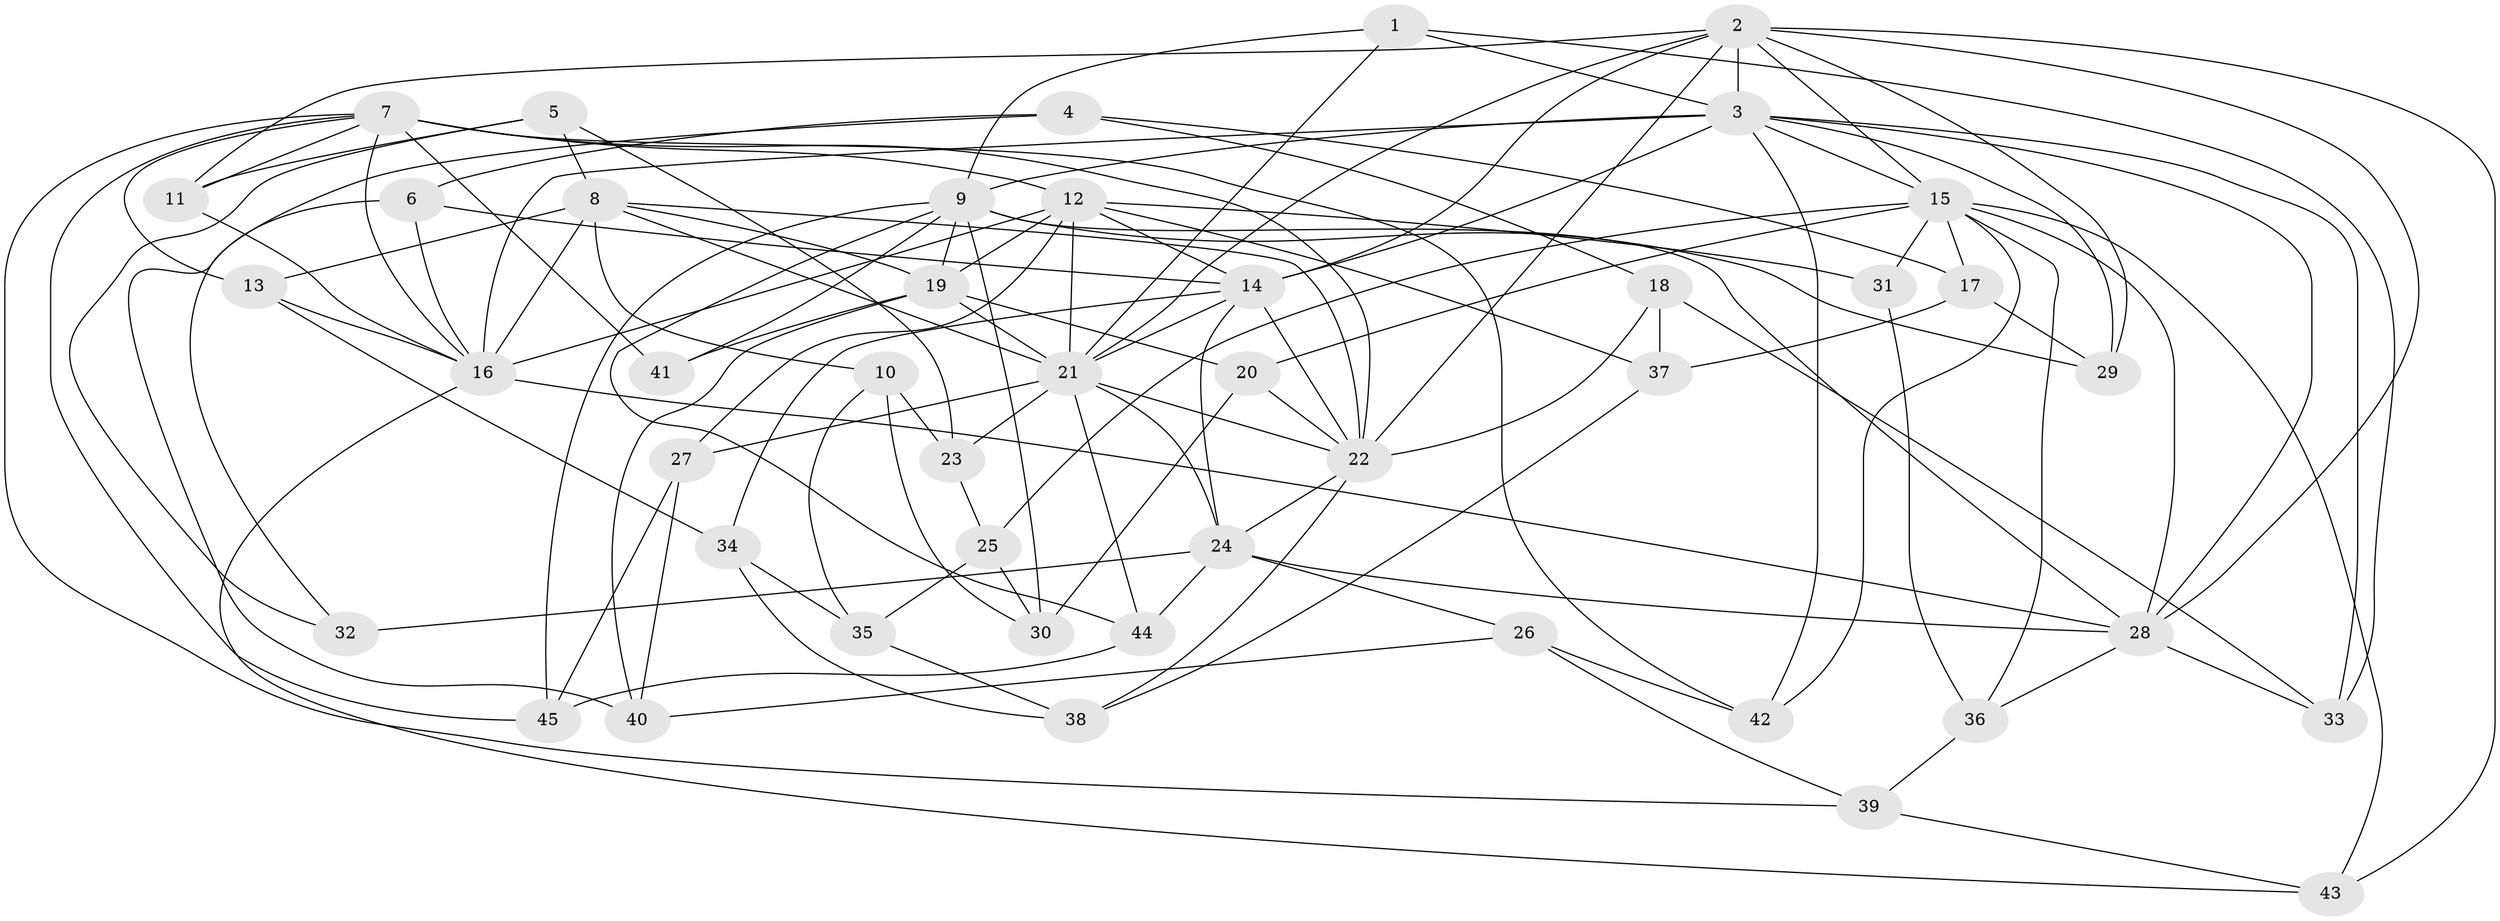 // original degree distribution, {4: 1.0}
// Generated by graph-tools (version 1.1) at 2025/38/03/09/25 02:38:01]
// undirected, 45 vertices, 121 edges
graph export_dot {
graph [start="1"]
  node [color=gray90,style=filled];
  1;
  2;
  3;
  4;
  5;
  6;
  7;
  8;
  9;
  10;
  11;
  12;
  13;
  14;
  15;
  16;
  17;
  18;
  19;
  20;
  21;
  22;
  23;
  24;
  25;
  26;
  27;
  28;
  29;
  30;
  31;
  32;
  33;
  34;
  35;
  36;
  37;
  38;
  39;
  40;
  41;
  42;
  43;
  44;
  45;
  1 -- 3 [weight=1.0];
  1 -- 9 [weight=1.0];
  1 -- 21 [weight=1.0];
  1 -- 33 [weight=1.0];
  2 -- 3 [weight=2.0];
  2 -- 11 [weight=1.0];
  2 -- 14 [weight=1.0];
  2 -- 15 [weight=1.0];
  2 -- 21 [weight=1.0];
  2 -- 22 [weight=1.0];
  2 -- 28 [weight=1.0];
  2 -- 29 [weight=1.0];
  2 -- 43 [weight=1.0];
  3 -- 9 [weight=1.0];
  3 -- 14 [weight=1.0];
  3 -- 15 [weight=1.0];
  3 -- 16 [weight=2.0];
  3 -- 28 [weight=1.0];
  3 -- 29 [weight=1.0];
  3 -- 33 [weight=1.0];
  3 -- 42 [weight=1.0];
  4 -- 6 [weight=1.0];
  4 -- 17 [weight=1.0];
  4 -- 18 [weight=1.0];
  4 -- 32 [weight=1.0];
  5 -- 8 [weight=1.0];
  5 -- 11 [weight=1.0];
  5 -- 23 [weight=1.0];
  5 -- 32 [weight=1.0];
  6 -- 14 [weight=1.0];
  6 -- 16 [weight=1.0];
  6 -- 40 [weight=1.0];
  7 -- 11 [weight=1.0];
  7 -- 12 [weight=1.0];
  7 -- 13 [weight=1.0];
  7 -- 16 [weight=1.0];
  7 -- 22 [weight=1.0];
  7 -- 39 [weight=1.0];
  7 -- 41 [weight=2.0];
  7 -- 42 [weight=1.0];
  7 -- 45 [weight=1.0];
  8 -- 10 [weight=1.0];
  8 -- 13 [weight=1.0];
  8 -- 16 [weight=3.0];
  8 -- 19 [weight=1.0];
  8 -- 21 [weight=1.0];
  8 -- 22 [weight=2.0];
  9 -- 19 [weight=2.0];
  9 -- 28 [weight=1.0];
  9 -- 29 [weight=1.0];
  9 -- 30 [weight=1.0];
  9 -- 41 [weight=1.0];
  9 -- 44 [weight=1.0];
  9 -- 45 [weight=1.0];
  10 -- 23 [weight=1.0];
  10 -- 30 [weight=1.0];
  10 -- 35 [weight=1.0];
  11 -- 16 [weight=1.0];
  12 -- 14 [weight=1.0];
  12 -- 16 [weight=1.0];
  12 -- 19 [weight=1.0];
  12 -- 21 [weight=2.0];
  12 -- 27 [weight=1.0];
  12 -- 31 [weight=2.0];
  12 -- 37 [weight=1.0];
  13 -- 16 [weight=1.0];
  13 -- 34 [weight=1.0];
  14 -- 21 [weight=1.0];
  14 -- 22 [weight=3.0];
  14 -- 24 [weight=1.0];
  14 -- 34 [weight=1.0];
  15 -- 17 [weight=1.0];
  15 -- 20 [weight=1.0];
  15 -- 25 [weight=1.0];
  15 -- 28 [weight=1.0];
  15 -- 31 [weight=1.0];
  15 -- 36 [weight=1.0];
  15 -- 42 [weight=1.0];
  15 -- 43 [weight=1.0];
  16 -- 28 [weight=1.0];
  16 -- 43 [weight=1.0];
  17 -- 29 [weight=1.0];
  17 -- 37 [weight=1.0];
  18 -- 22 [weight=1.0];
  18 -- 33 [weight=1.0];
  18 -- 37 [weight=1.0];
  19 -- 20 [weight=1.0];
  19 -- 21 [weight=1.0];
  19 -- 40 [weight=1.0];
  19 -- 41 [weight=1.0];
  20 -- 22 [weight=1.0];
  20 -- 30 [weight=1.0];
  21 -- 22 [weight=1.0];
  21 -- 23 [weight=1.0];
  21 -- 24 [weight=1.0];
  21 -- 27 [weight=1.0];
  21 -- 44 [weight=1.0];
  22 -- 24 [weight=1.0];
  22 -- 38 [weight=1.0];
  23 -- 25 [weight=1.0];
  24 -- 26 [weight=1.0];
  24 -- 28 [weight=1.0];
  24 -- 32 [weight=2.0];
  24 -- 44 [weight=1.0];
  25 -- 30 [weight=1.0];
  25 -- 35 [weight=1.0];
  26 -- 39 [weight=1.0];
  26 -- 40 [weight=1.0];
  26 -- 42 [weight=1.0];
  27 -- 40 [weight=1.0];
  27 -- 45 [weight=1.0];
  28 -- 33 [weight=1.0];
  28 -- 36 [weight=1.0];
  31 -- 36 [weight=1.0];
  34 -- 35 [weight=1.0];
  34 -- 38 [weight=1.0];
  35 -- 38 [weight=1.0];
  36 -- 39 [weight=1.0];
  37 -- 38 [weight=1.0];
  39 -- 43 [weight=1.0];
  44 -- 45 [weight=1.0];
}
